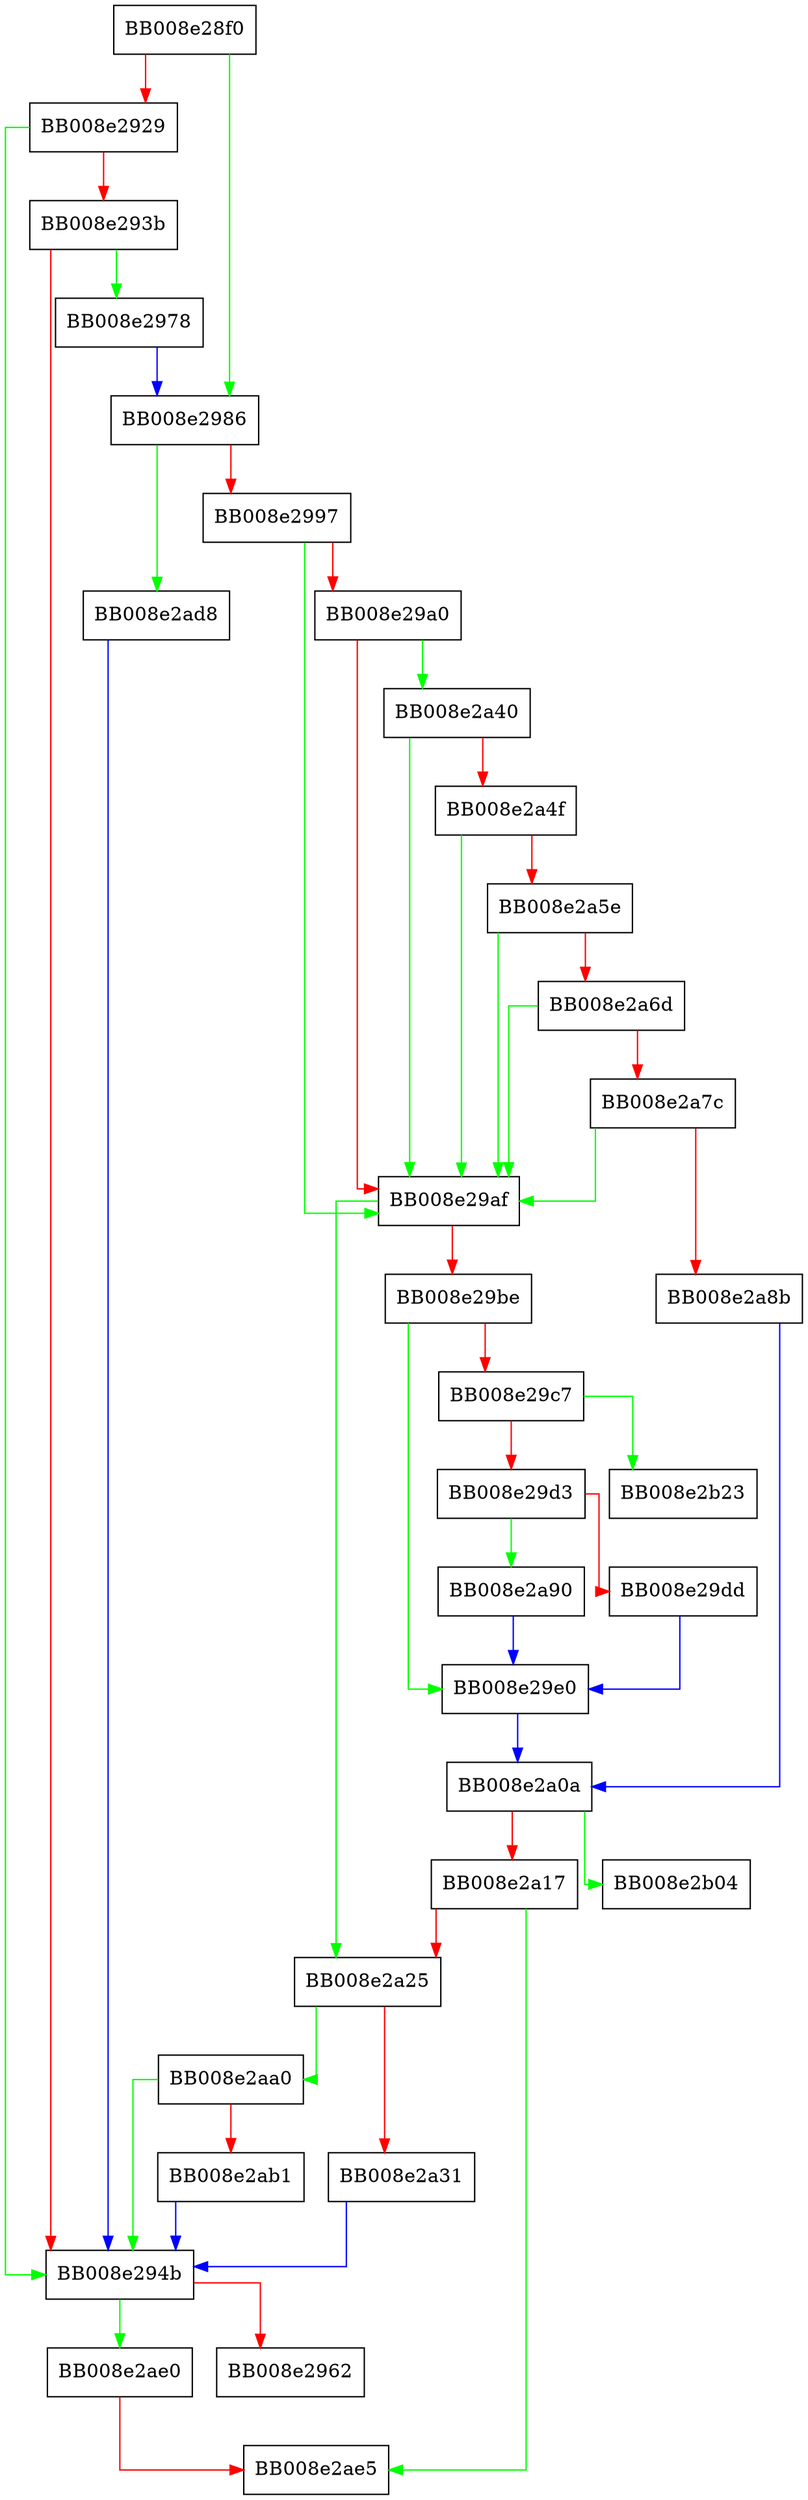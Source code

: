 digraph __resolv_conf_get_current {
  node [shape="box"];
  graph [splines=ortho];
  BB008e28f0 -> BB008e2986 [color="green"];
  BB008e28f0 -> BB008e2929 [color="red"];
  BB008e2929 -> BB008e294b [color="green"];
  BB008e2929 -> BB008e293b [color="red"];
  BB008e293b -> BB008e2978 [color="green"];
  BB008e293b -> BB008e294b [color="red"];
  BB008e294b -> BB008e2ae0 [color="green"];
  BB008e294b -> BB008e2962 [color="red"];
  BB008e2978 -> BB008e2986 [color="blue"];
  BB008e2986 -> BB008e2ad8 [color="green"];
  BB008e2986 -> BB008e2997 [color="red"];
  BB008e2997 -> BB008e29af [color="green"];
  BB008e2997 -> BB008e29a0 [color="red"];
  BB008e29a0 -> BB008e2a40 [color="green"];
  BB008e29a0 -> BB008e29af [color="red"];
  BB008e29af -> BB008e2a25 [color="green"];
  BB008e29af -> BB008e29be [color="red"];
  BB008e29be -> BB008e29e0 [color="green"];
  BB008e29be -> BB008e29c7 [color="red"];
  BB008e29c7 -> BB008e2b23 [color="green"];
  BB008e29c7 -> BB008e29d3 [color="red"];
  BB008e29d3 -> BB008e2a90 [color="green"];
  BB008e29d3 -> BB008e29dd [color="red"];
  BB008e29dd -> BB008e29e0 [color="blue"];
  BB008e29e0 -> BB008e2a0a [color="blue"];
  BB008e2a0a -> BB008e2b04 [color="green"];
  BB008e2a0a -> BB008e2a17 [color="red"];
  BB008e2a17 -> BB008e2ae5 [color="green"];
  BB008e2a17 -> BB008e2a25 [color="red"];
  BB008e2a25 -> BB008e2aa0 [color="green"];
  BB008e2a25 -> BB008e2a31 [color="red"];
  BB008e2a31 -> BB008e294b [color="blue"];
  BB008e2a40 -> BB008e29af [color="green"];
  BB008e2a40 -> BB008e2a4f [color="red"];
  BB008e2a4f -> BB008e29af [color="green"];
  BB008e2a4f -> BB008e2a5e [color="red"];
  BB008e2a5e -> BB008e29af [color="green"];
  BB008e2a5e -> BB008e2a6d [color="red"];
  BB008e2a6d -> BB008e29af [color="green"];
  BB008e2a6d -> BB008e2a7c [color="red"];
  BB008e2a7c -> BB008e29af [color="green"];
  BB008e2a7c -> BB008e2a8b [color="red"];
  BB008e2a8b -> BB008e2a0a [color="blue"];
  BB008e2a90 -> BB008e29e0 [color="blue"];
  BB008e2aa0 -> BB008e294b [color="green"];
  BB008e2aa0 -> BB008e2ab1 [color="red"];
  BB008e2ab1 -> BB008e294b [color="blue"];
  BB008e2ad8 -> BB008e294b [color="blue"];
  BB008e2ae0 -> BB008e2ae5 [color="red"];
}